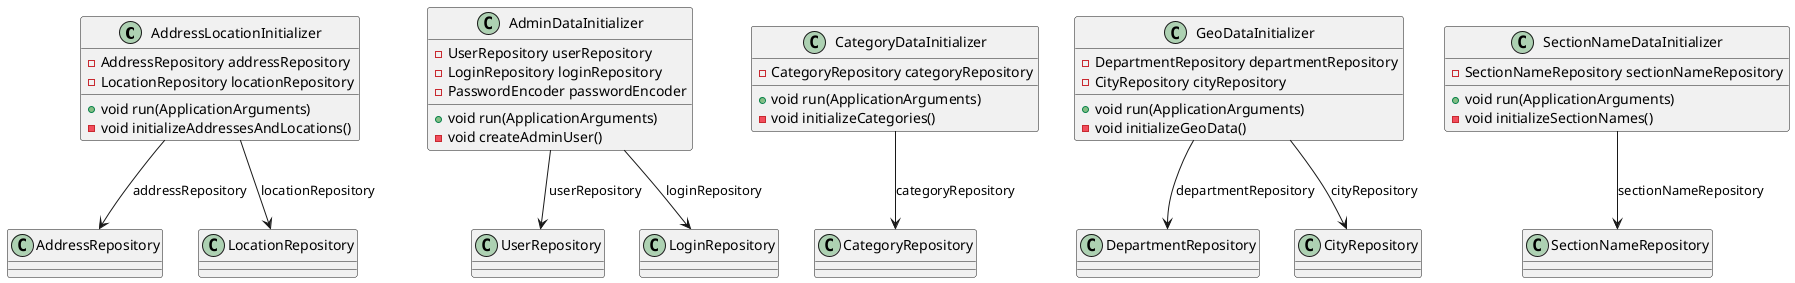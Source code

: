 @startuml Complete Data Class Diagram

class AddressLocationInitializer {
    - AddressRepository addressRepository
    - LocationRepository locationRepository
    + void run(ApplicationArguments)
    - void initializeAddressesAndLocations()
}

class AdminDataInitializer {
    - UserRepository userRepository
    - LoginRepository loginRepository
    - PasswordEncoder passwordEncoder
    + void run(ApplicationArguments)
    - void createAdminUser()
}

class CategoryDataInitializer {
    - CategoryRepository categoryRepository
    + void run(ApplicationArguments)
    - void initializeCategories()
}

class GeoDataInitializer {
    - DepartmentRepository departmentRepository
    - CityRepository cityRepository
    + void run(ApplicationArguments)
    - void initializeGeoData()
}

class SectionNameDataInitializer {
    - SectionNameRepository sectionNameRepository
    + void run(ApplicationArguments)
    - void initializeSectionNames()
}

' Relationships
AddressLocationInitializer --> AddressRepository : addressRepository
AddressLocationInitializer --> LocationRepository : locationRepository
AdminDataInitializer --> UserRepository : userRepository
AdminDataInitializer --> LoginRepository : loginRepository
CategoryDataInitializer --> CategoryRepository : categoryRepository
GeoDataInitializer --> DepartmentRepository : departmentRepository
GeoDataInitializer --> CityRepository : cityRepository
SectionNameDataInitializer --> SectionNameRepository : sectionNameRepository

@enduml
